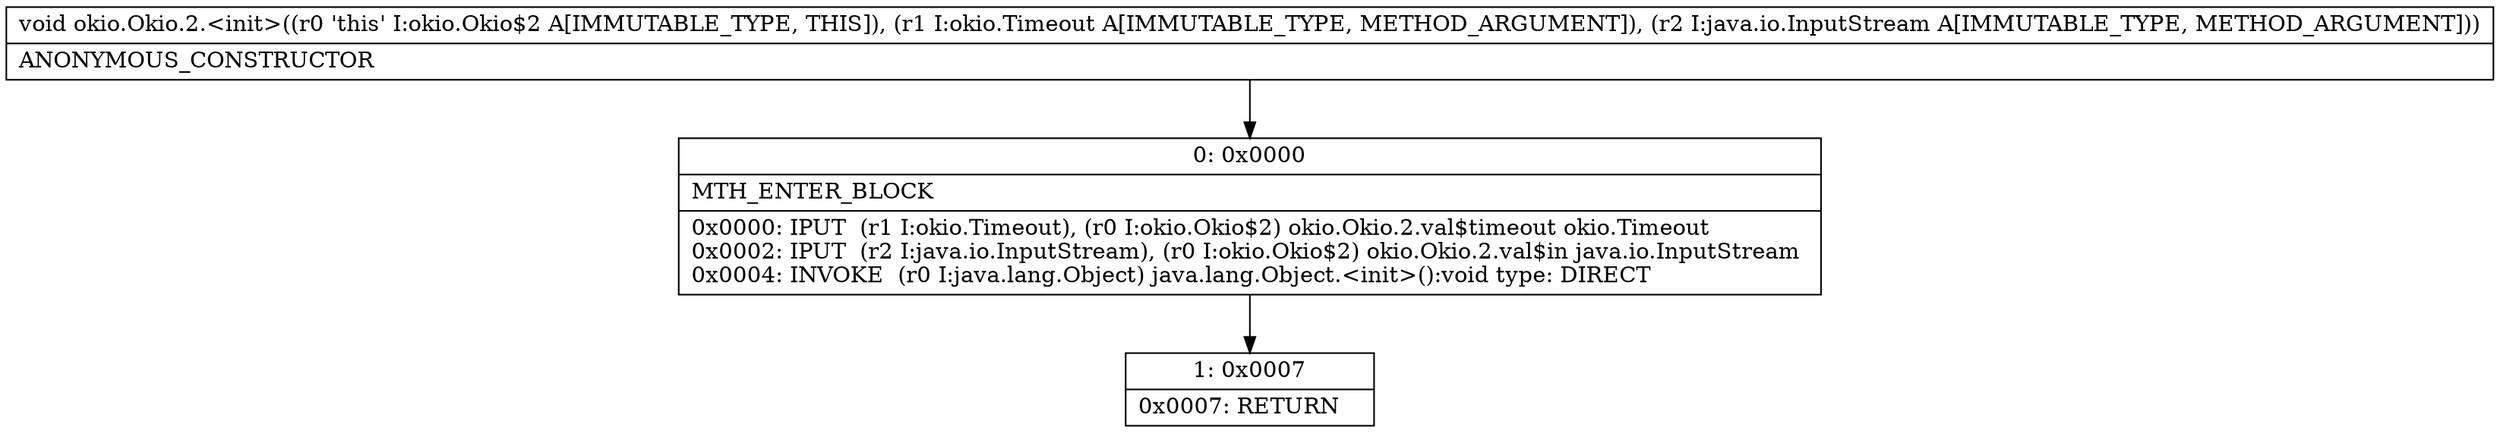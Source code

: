 digraph "CFG forokio.Okio.2.\<init\>(Lokio\/Timeout;Ljava\/io\/InputStream;)V" {
Node_0 [shape=record,label="{0\:\ 0x0000|MTH_ENTER_BLOCK\l|0x0000: IPUT  (r1 I:okio.Timeout), (r0 I:okio.Okio$2) okio.Okio.2.val$timeout okio.Timeout \l0x0002: IPUT  (r2 I:java.io.InputStream), (r0 I:okio.Okio$2) okio.Okio.2.val$in java.io.InputStream \l0x0004: INVOKE  (r0 I:java.lang.Object) java.lang.Object.\<init\>():void type: DIRECT \l}"];
Node_1 [shape=record,label="{1\:\ 0x0007|0x0007: RETURN   \l}"];
MethodNode[shape=record,label="{void okio.Okio.2.\<init\>((r0 'this' I:okio.Okio$2 A[IMMUTABLE_TYPE, THIS]), (r1 I:okio.Timeout A[IMMUTABLE_TYPE, METHOD_ARGUMENT]), (r2 I:java.io.InputStream A[IMMUTABLE_TYPE, METHOD_ARGUMENT]))  | ANONYMOUS_CONSTRUCTOR\l}"];
MethodNode -> Node_0;
Node_0 -> Node_1;
}

